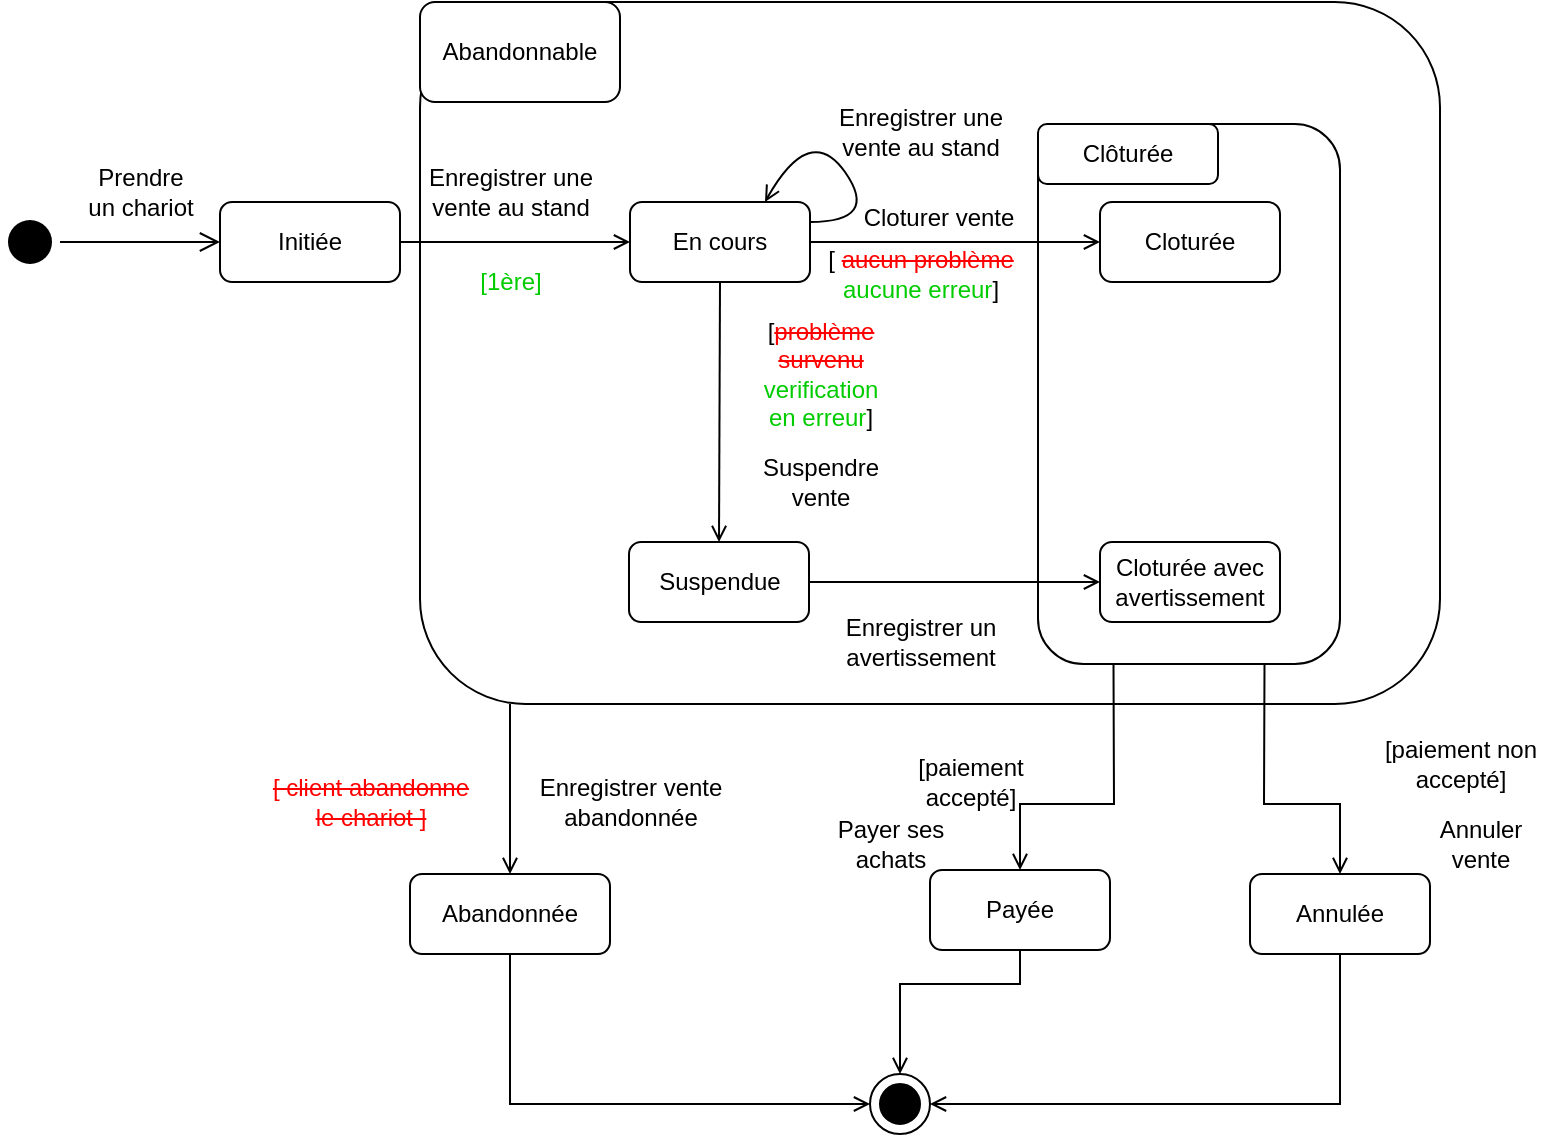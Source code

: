 <mxfile version="22.1.2" type="device">
  <diagram name="Page-1" id="5JJXpEa-IAsGcOUEe2H3">
    <mxGraphModel dx="1418" dy="868" grid="1" gridSize="10" guides="1" tooltips="1" connect="1" arrows="1" fold="1" page="1" pageScale="1" pageWidth="1169" pageHeight="827" math="0" shadow="0">
      <root>
        <mxCell id="0" />
        <mxCell id="1" parent="0" />
        <mxCell id="JJE_AkTOqCMn1s8XkAAV-48" value="" style="rounded=1;whiteSpace=wrap;html=1;" parent="1" vertex="1">
          <mxGeometry x="330" y="100" width="510" height="351" as="geometry" />
        </mxCell>
        <mxCell id="JJE_AkTOqCMn1s8XkAAV-25" value="" style="rounded=1;whiteSpace=wrap;html=1;" parent="1" vertex="1">
          <mxGeometry x="639" y="161" width="151" height="270" as="geometry" />
        </mxCell>
        <mxCell id="JJE_AkTOqCMn1s8XkAAV-1" value="Initiée" style="rounded=1;whiteSpace=wrap;html=1;" parent="1" vertex="1">
          <mxGeometry x="230" y="200" width="90" height="40" as="geometry" />
        </mxCell>
        <mxCell id="JJE_AkTOqCMn1s8XkAAV-3" value="" style="ellipse;html=1;shape=startState;fillColor=#000000;strokeColor=none;" parent="1" vertex="1">
          <mxGeometry x="120" y="205" width="30" height="30" as="geometry" />
        </mxCell>
        <mxCell id="JJE_AkTOqCMn1s8XkAAV-4" value="" style="edgeStyle=orthogonalEdgeStyle;html=1;verticalAlign=bottom;endArrow=open;endSize=8;strokeColor=default;rounded=0;entryX=0;entryY=0.5;entryDx=0;entryDy=0;" parent="1" source="JJE_AkTOqCMn1s8XkAAV-3" target="JJE_AkTOqCMn1s8XkAAV-1" edge="1">
          <mxGeometry relative="1" as="geometry">
            <mxPoint x="95" y="300" as="targetPoint" />
          </mxGeometry>
        </mxCell>
        <mxCell id="JJE_AkTOqCMn1s8XkAAV-8" value="Abandonnée" style="rounded=1;whiteSpace=wrap;html=1;" parent="1" vertex="1">
          <mxGeometry x="325" y="536" width="100" height="40" as="geometry" />
        </mxCell>
        <mxCell id="JJE_AkTOqCMn1s8XkAAV-9" value="Annulée" style="rounded=1;whiteSpace=wrap;html=1;" parent="1" vertex="1">
          <mxGeometry x="745" y="536" width="90" height="40" as="geometry" />
        </mxCell>
        <mxCell id="JJE_AkTOqCMn1s8XkAAV-10" value="Cloturée" style="rounded=1;whiteSpace=wrap;html=1;" parent="1" vertex="1">
          <mxGeometry x="670" y="200" width="90" height="40" as="geometry" />
        </mxCell>
        <mxCell id="JJE_AkTOqCMn1s8XkAAV-11" value="En cours" style="rounded=1;whiteSpace=wrap;html=1;" parent="1" vertex="1">
          <mxGeometry x="435" y="200" width="90" height="40" as="geometry" />
        </mxCell>
        <mxCell id="JJE_AkTOqCMn1s8XkAAV-13" value="Prendre &lt;br&gt;un chariot" style="text;html=1;align=center;verticalAlign=middle;resizable=0;points=[];autosize=1;strokeColor=none;fillColor=none;" parent="1" vertex="1">
          <mxGeometry x="150" y="175" width="80" height="40" as="geometry" />
        </mxCell>
        <mxCell id="JJE_AkTOqCMn1s8XkAAV-14" value="" style="endArrow=open;html=1;rounded=0;exitX=1;exitY=0.5;exitDx=0;exitDy=0;entryX=0;entryY=0.5;entryDx=0;entryDy=0;endFill=0;" parent="1" source="JJE_AkTOqCMn1s8XkAAV-1" target="JJE_AkTOqCMn1s8XkAAV-11" edge="1">
          <mxGeometry width="50" height="50" relative="1" as="geometry">
            <mxPoint x="390" y="190" as="sourcePoint" />
            <mxPoint x="440" y="140" as="targetPoint" />
          </mxGeometry>
        </mxCell>
        <mxCell id="JJE_AkTOqCMn1s8XkAAV-15" value="Enregistrer une&lt;br&gt;vente au stand" style="text;html=1;align=center;verticalAlign=middle;resizable=0;points=[];autosize=1;strokeColor=none;fillColor=none;" parent="1" vertex="1">
          <mxGeometry x="320" y="175" width="110" height="40" as="geometry" />
        </mxCell>
        <mxCell id="JJE_AkTOqCMn1s8XkAAV-16" value="&lt;font color=&quot;#00cc00&quot;&gt;[1ère]&lt;/font&gt;" style="text;html=1;align=center;verticalAlign=middle;resizable=0;points=[];autosize=1;strokeColor=none;fillColor=none;" parent="1" vertex="1">
          <mxGeometry x="350" y="225" width="50" height="30" as="geometry" />
        </mxCell>
        <mxCell id="JJE_AkTOqCMn1s8XkAAV-17" value="" style="curved=1;endArrow=open;html=1;rounded=0;exitX=1;exitY=0.25;exitDx=0;exitDy=0;entryX=0.75;entryY=0;entryDx=0;entryDy=0;endFill=0;" parent="1" source="JJE_AkTOqCMn1s8XkAAV-11" target="JJE_AkTOqCMn1s8XkAAV-11" edge="1">
          <mxGeometry width="50" height="50" relative="1" as="geometry">
            <mxPoint x="540" y="220" as="sourcePoint" />
            <mxPoint x="590" y="170" as="targetPoint" />
            <Array as="points">
              <mxPoint x="560" y="210" />
              <mxPoint x="525" y="160" />
            </Array>
          </mxGeometry>
        </mxCell>
        <mxCell id="JJE_AkTOqCMn1s8XkAAV-18" value="Enregistrer une&lt;br&gt;vente au stand" style="text;html=1;align=center;verticalAlign=middle;resizable=0;points=[];autosize=1;strokeColor=none;fillColor=none;" parent="1" vertex="1">
          <mxGeometry x="525" y="145" width="110" height="40" as="geometry" />
        </mxCell>
        <mxCell id="JJE_AkTOqCMn1s8XkAAV-19" value="" style="endArrow=open;html=1;rounded=0;entryX=0;entryY=0.5;entryDx=0;entryDy=0;endFill=0;exitX=1;exitY=0.5;exitDx=0;exitDy=0;" parent="1" source="JJE_AkTOqCMn1s8XkAAV-11" target="JJE_AkTOqCMn1s8XkAAV-10" edge="1">
          <mxGeometry width="50" height="50" relative="1" as="geometry">
            <mxPoint x="610" y="240" as="sourcePoint" />
            <mxPoint x="575" y="230" as="targetPoint" />
          </mxGeometry>
        </mxCell>
        <mxCell id="JJE_AkTOqCMn1s8XkAAV-20" value="[ &lt;font color=&quot;#ff0000&quot;&gt;&lt;strike&gt;aucun problème&lt;/strike&gt;&lt;/font&gt;&lt;br&gt;&lt;font color=&quot;#00cc00&quot;&gt;aucune erreur&lt;/font&gt;]" style="text;html=1;align=center;verticalAlign=middle;resizable=0;points=[];autosize=1;strokeColor=none;fillColor=none;" parent="1" vertex="1">
          <mxGeometry x="520" y="216" width="120" height="40" as="geometry" />
        </mxCell>
        <mxCell id="JJE_AkTOqCMn1s8XkAAV-21" value="Cloturer vente" style="text;html=1;align=center;verticalAlign=middle;resizable=0;points=[];autosize=1;strokeColor=none;fillColor=none;" parent="1" vertex="1">
          <mxGeometry x="539" y="193" width="100" height="30" as="geometry" />
        </mxCell>
        <mxCell id="JJE_AkTOqCMn1s8XkAAV-22" value="" style="endArrow=open;html=1;rounded=0;endFill=0;exitX=0.5;exitY=1;exitDx=0;exitDy=0;entryX=0.5;entryY=0;entryDx=0;entryDy=0;" parent="1" source="JJE_AkTOqCMn1s8XkAAV-11" target="JJE_AkTOqCMn1s8XkAAV-23" edge="1">
          <mxGeometry width="50" height="50" relative="1" as="geometry">
            <mxPoint x="535" y="230" as="sourcePoint" />
            <mxPoint x="480" y="300" as="targetPoint" />
          </mxGeometry>
        </mxCell>
        <mxCell id="JJE_AkTOqCMn1s8XkAAV-23" value="Suspendue" style="rounded=1;whiteSpace=wrap;html=1;" parent="1" vertex="1">
          <mxGeometry x="434.5" y="370" width="90" height="40" as="geometry" />
        </mxCell>
        <mxCell id="JJE_AkTOqCMn1s8XkAAV-24" value="[&lt;font style=&quot;&quot; color=&quot;#ff0000&quot;&gt;&lt;strike&gt;problème&lt;br&gt;survenu&lt;/strike&gt;&lt;/font&gt;&lt;br&gt;&lt;font color=&quot;#00cc00&quot;&gt;verification&lt;br&gt;en erreur&lt;/font&gt;]" style="text;html=1;align=center;verticalAlign=middle;resizable=0;points=[];autosize=1;strokeColor=none;fillColor=none;" parent="1" vertex="1">
          <mxGeometry x="490" y="251" width="80" height="70" as="geometry" />
        </mxCell>
        <mxCell id="JJE_AkTOqCMn1s8XkAAV-26" value="" style="endArrow=open;html=1;rounded=0;endFill=0;exitX=0.25;exitY=1;exitDx=0;exitDy=0;entryX=0.5;entryY=0;entryDx=0;entryDy=0;" parent="1" target="JJE_AkTOqCMn1s8XkAAV-27" edge="1" source="JJE_AkTOqCMn1s8XkAAV-25">
          <mxGeometry width="50" height="50" relative="1" as="geometry">
            <mxPoint x="830" y="380" as="sourcePoint" />
            <mxPoint x="677" y="541" as="targetPoint" />
            <Array as="points">
              <mxPoint x="677" y="501" />
              <mxPoint x="630" y="501" />
            </Array>
          </mxGeometry>
        </mxCell>
        <mxCell id="JJE_AkTOqCMn1s8XkAAV-27" value="Payée" style="rounded=1;whiteSpace=wrap;html=1;" parent="1" vertex="1">
          <mxGeometry x="585" y="534" width="90" height="40" as="geometry" />
        </mxCell>
        <mxCell id="JJE_AkTOqCMn1s8XkAAV-28" value="[paiement&lt;br&gt;accepté]" style="text;html=1;align=center;verticalAlign=middle;resizable=0;points=[];autosize=1;strokeColor=none;fillColor=none;" parent="1" vertex="1">
          <mxGeometry x="565" y="470" width="80" height="40" as="geometry" />
        </mxCell>
        <mxCell id="JJE_AkTOqCMn1s8XkAAV-29" value="Payer ses&lt;br&gt;achats" style="text;html=1;align=center;verticalAlign=middle;resizable=0;points=[];autosize=1;strokeColor=none;fillColor=none;" parent="1" vertex="1">
          <mxGeometry x="525" y="501" width="80" height="40" as="geometry" />
        </mxCell>
        <mxCell id="JJE_AkTOqCMn1s8XkAAV-30" value="Suspendre&lt;br&gt;vente" style="text;html=1;align=center;verticalAlign=middle;resizable=0;points=[];autosize=1;strokeColor=none;fillColor=none;" parent="1" vertex="1">
          <mxGeometry x="490" y="320" width="80" height="40" as="geometry" />
        </mxCell>
        <mxCell id="JJE_AkTOqCMn1s8XkAAV-31" value="" style="endArrow=open;html=1;rounded=0;endFill=0;exitX=1;exitY=0.5;exitDx=0;exitDy=0;entryX=0;entryY=0.5;entryDx=0;entryDy=0;" parent="1" source="JJE_AkTOqCMn1s8XkAAV-23" target="JJE_AkTOqCMn1s8XkAAV-33" edge="1">
          <mxGeometry width="50" height="50" relative="1" as="geometry">
            <mxPoint x="490" y="250" as="sourcePoint" />
            <mxPoint x="590" y="390" as="targetPoint" />
          </mxGeometry>
        </mxCell>
        <mxCell id="JJE_AkTOqCMn1s8XkAAV-32" value="Enregistrer un&lt;br&gt;avertissement" style="text;html=1;align=center;verticalAlign=middle;resizable=0;points=[];autosize=1;strokeColor=none;fillColor=none;" parent="1" vertex="1">
          <mxGeometry x="530" y="400" width="100" height="40" as="geometry" />
        </mxCell>
        <mxCell id="JJE_AkTOqCMn1s8XkAAV-33" value="Cloturée avec&lt;br&gt;avertissement" style="rounded=1;whiteSpace=wrap;html=1;" parent="1" vertex="1">
          <mxGeometry x="670" y="370" width="90" height="40" as="geometry" />
        </mxCell>
        <mxCell id="JJE_AkTOqCMn1s8XkAAV-34" value="Clôturée" style="rounded=1;whiteSpace=wrap;html=1;" parent="1" vertex="1">
          <mxGeometry x="639" y="161" width="90" height="30" as="geometry" />
        </mxCell>
        <mxCell id="JJE_AkTOqCMn1s8XkAAV-36" value="[paiement non&lt;br&gt;accepté]" style="text;html=1;align=center;verticalAlign=middle;resizable=0;points=[];autosize=1;strokeColor=none;fillColor=none;" parent="1" vertex="1">
          <mxGeometry x="800" y="461" width="100" height="40" as="geometry" />
        </mxCell>
        <mxCell id="JJE_AkTOqCMn1s8XkAAV-37" value="Annuler&lt;br&gt;vente" style="text;html=1;align=center;verticalAlign=middle;resizable=0;points=[];autosize=1;strokeColor=none;fillColor=none;" parent="1" vertex="1">
          <mxGeometry x="830" y="501" width="60" height="40" as="geometry" />
        </mxCell>
        <mxCell id="JJE_AkTOqCMn1s8XkAAV-38" value="" style="endArrow=open;html=1;rounded=0;endFill=0;exitX=0.75;exitY=1;exitDx=0;exitDy=0;entryX=0.5;entryY=0;entryDx=0;entryDy=0;" parent="1" target="JJE_AkTOqCMn1s8XkAAV-9" edge="1" source="JJE_AkTOqCMn1s8XkAAV-25">
          <mxGeometry width="50" height="50" relative="1" as="geometry">
            <mxPoint x="952.25" y="461" as="sourcePoint" />
            <mxPoint x="800" y="521" as="targetPoint" />
            <Array as="points">
              <mxPoint x="752" y="501" />
              <mxPoint x="790" y="501" />
            </Array>
          </mxGeometry>
        </mxCell>
        <mxCell id="JJE_AkTOqCMn1s8XkAAV-40" value="" style="endArrow=open;html=1;rounded=0;endFill=0;exitX=0.5;exitY=1;exitDx=0;exitDy=0;entryX=0.5;entryY=0;entryDx=0;entryDy=0;" parent="1" source="JJE_AkTOqCMn1s8XkAAV-27" target="ZsgVuBnABOa3-sqC6xgy-7" edge="1">
          <mxGeometry width="50" height="50" relative="1" as="geometry">
            <mxPoint x="490" y="621" as="sourcePoint" />
            <mxPoint x="630" y="601" as="targetPoint" />
            <Array as="points">
              <mxPoint x="630" y="591" />
              <mxPoint x="570" y="591" />
            </Array>
          </mxGeometry>
        </mxCell>
        <mxCell id="JJE_AkTOqCMn1s8XkAAV-43" value="" style="endArrow=open;html=1;rounded=0;endFill=0;entryX=1;entryY=0.5;entryDx=0;entryDy=0;exitX=0.5;exitY=1;exitDx=0;exitDy=0;" parent="1" source="JJE_AkTOqCMn1s8XkAAV-9" target="ZsgVuBnABOa3-sqC6xgy-7" edge="1">
          <mxGeometry width="50" height="50" relative="1" as="geometry">
            <mxPoint x="762" y="645" as="sourcePoint" />
            <mxPoint x="752" y="636" as="targetPoint" />
            <Array as="points">
              <mxPoint x="790" y="651" />
            </Array>
          </mxGeometry>
        </mxCell>
        <mxCell id="JJE_AkTOqCMn1s8XkAAV-45" value="" style="endArrow=open;html=1;rounded=0;endFill=0;entryX=0.5;entryY=0;entryDx=0;entryDy=0;" parent="1" target="JJE_AkTOqCMn1s8XkAAV-8" edge="1">
          <mxGeometry width="50" height="50" relative="1" as="geometry">
            <mxPoint x="375" y="451" as="sourcePoint" />
            <mxPoint x="340" y="400" as="targetPoint" />
          </mxGeometry>
        </mxCell>
        <mxCell id="JJE_AkTOqCMn1s8XkAAV-47" value="" style="endArrow=open;html=1;rounded=0;endFill=0;exitX=0.5;exitY=1;exitDx=0;exitDy=0;entryX=0;entryY=0.5;entryDx=0;entryDy=0;" parent="1" source="JJE_AkTOqCMn1s8XkAAV-8" target="ZsgVuBnABOa3-sqC6xgy-7" edge="1">
          <mxGeometry width="50" height="50" relative="1" as="geometry">
            <mxPoint x="450" y="576" as="sourcePoint" />
            <mxPoint x="460" y="641" as="targetPoint" />
            <Array as="points">
              <mxPoint x="375" y="651" />
            </Array>
          </mxGeometry>
        </mxCell>
        <mxCell id="JJE_AkTOqCMn1s8XkAAV-49" value="Abandonnable" style="rounded=1;whiteSpace=wrap;html=1;" parent="1" vertex="1">
          <mxGeometry x="330" y="100" width="100" height="50" as="geometry" />
        </mxCell>
        <mxCell id="JJE_AkTOqCMn1s8XkAAV-50" value="Enregistrer vente&lt;br&gt;abandonnée" style="text;html=1;align=center;verticalAlign=middle;resizable=0;points=[];autosize=1;strokeColor=none;fillColor=none;" parent="1" vertex="1">
          <mxGeometry x="380" y="480" width="110" height="40" as="geometry" />
        </mxCell>
        <mxCell id="ZsgVuBnABOa3-sqC6xgy-6" value="" style="ellipse;whiteSpace=wrap;html=1;aspect=fixed;fillColor=#000000;" parent="1" vertex="1">
          <mxGeometry x="560" y="641" width="20" height="20" as="geometry" />
        </mxCell>
        <mxCell id="ZsgVuBnABOa3-sqC6xgy-7" value="" style="ellipse;whiteSpace=wrap;html=1;aspect=fixed;fillColor=none;" parent="1" vertex="1">
          <mxGeometry x="555" y="636" width="30" height="30" as="geometry" />
        </mxCell>
        <mxCell id="9qqnuLPJ_KJFoV5hENaE-1" value="&lt;font style=&quot;&quot; color=&quot;#ff0000&quot;&gt;&lt;strike&gt;[ client abandonne&lt;br&gt;le chariot ]&lt;/strike&gt;&lt;/font&gt;" style="text;html=1;align=center;verticalAlign=middle;resizable=0;points=[];autosize=1;strokeColor=none;fillColor=none;" vertex="1" parent="1">
          <mxGeometry x="245" y="480" width="120" height="40" as="geometry" />
        </mxCell>
      </root>
    </mxGraphModel>
  </diagram>
</mxfile>
